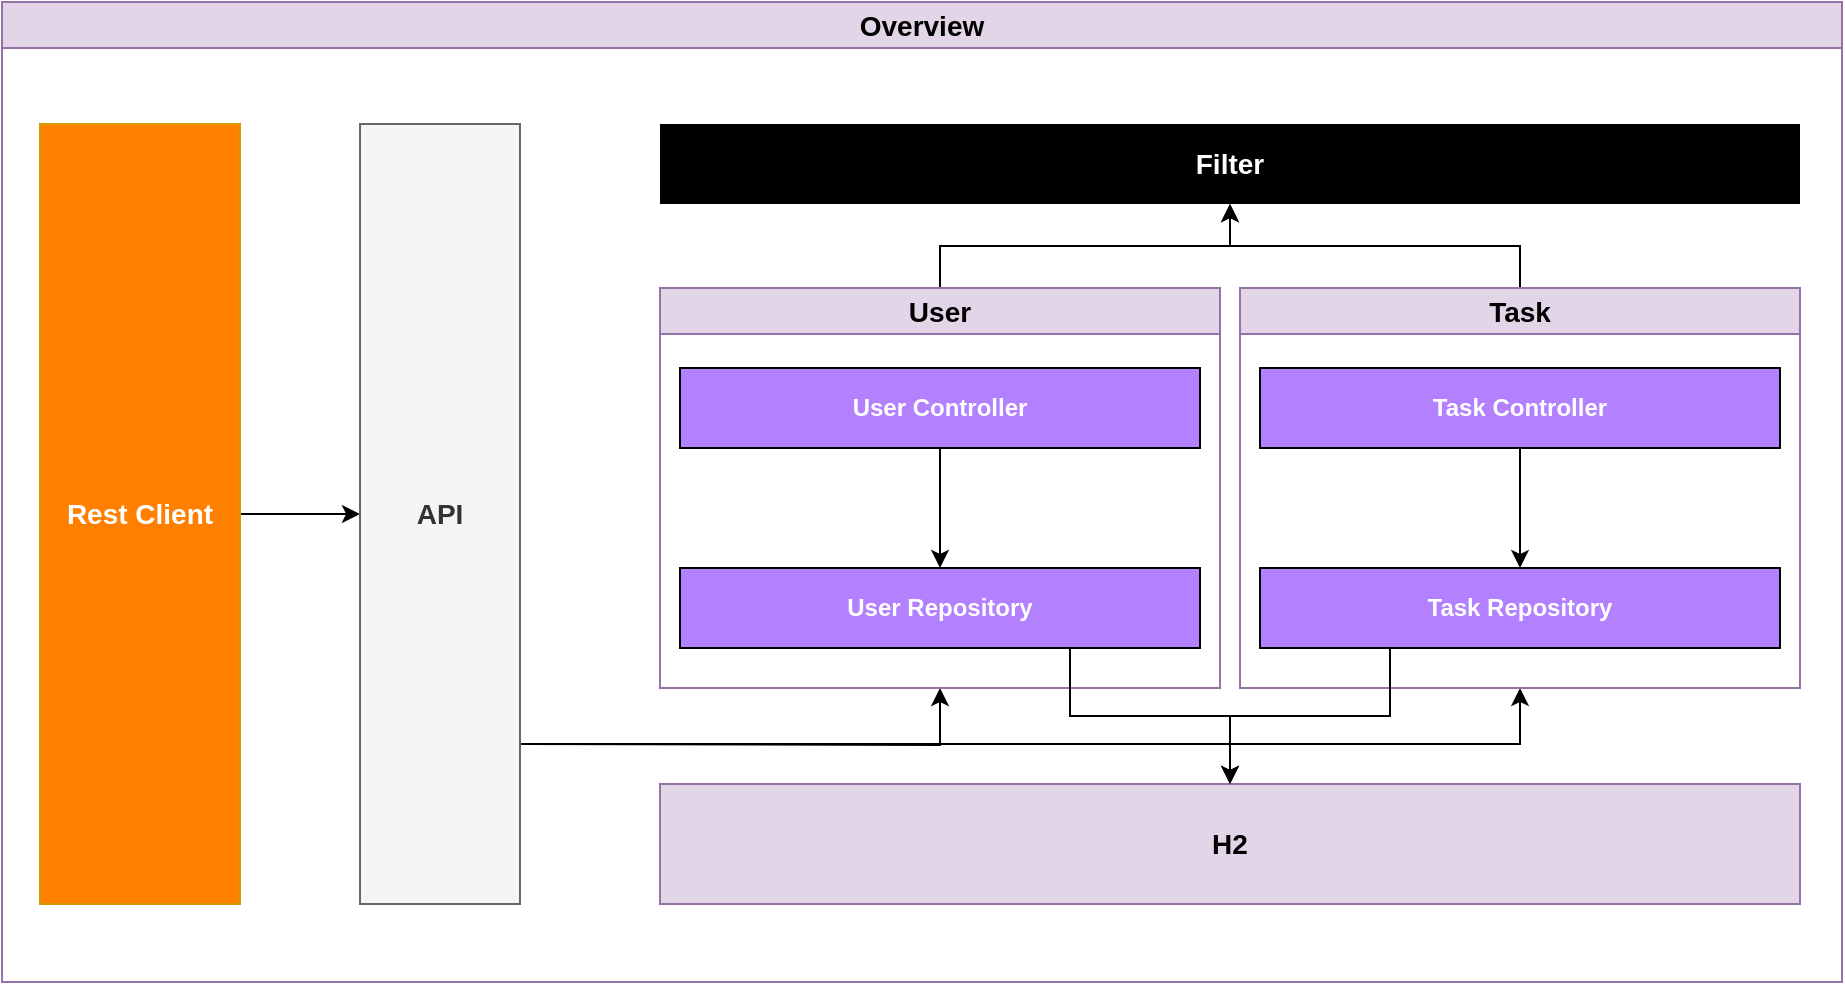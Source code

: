 <mxfile version="21.7.2" type="device">
  <diagram name="Página-1" id="02ELXVH9Ju89Pl-J-7iU">
    <mxGraphModel dx="1326" dy="927" grid="1" gridSize="10" guides="1" tooltips="1" connect="1" arrows="1" fold="1" page="1" pageScale="1" pageWidth="827" pageHeight="1169" math="0" shadow="0">
      <root>
        <mxCell id="0" />
        <mxCell id="1" parent="0" />
        <mxCell id="lbmnJLMqoF085nCVZFtt-29" style="edgeStyle=orthogonalEdgeStyle;rounded=0;orthogonalLoop=1;jettySize=auto;html=1;" edge="1" parent="1" source="lbmnJLMqoF085nCVZFtt-4">
          <mxGeometry relative="1" as="geometry">
            <mxPoint x="179" y="376" as="targetPoint" />
          </mxGeometry>
        </mxCell>
        <mxCell id="lbmnJLMqoF085nCVZFtt-4" value="Rest Client" style="rounded=0;whiteSpace=wrap;html=1;fillColor=#FF8000;strokeColor=#d79b00;fontColor=#FFFFFF;fontStyle=1;fontSize=14;" vertex="1" parent="1">
          <mxGeometry x="19" y="181" width="100" height="390" as="geometry" />
        </mxCell>
        <mxCell id="lbmnJLMqoF085nCVZFtt-38" style="edgeStyle=orthogonalEdgeStyle;rounded=0;orthogonalLoop=1;jettySize=auto;html=1;exitX=1;exitY=0.75;exitDx=0;exitDy=0;entryX=0.5;entryY=1;entryDx=0;entryDy=0;" edge="1" parent="1" source="lbmnJLMqoF085nCVZFtt-5" target="lbmnJLMqoF085nCVZFtt-21">
          <mxGeometry relative="1" as="geometry">
            <Array as="points">
              <mxPoint x="259" y="491" />
              <mxPoint x="759" y="491" />
            </Array>
          </mxGeometry>
        </mxCell>
        <mxCell id="lbmnJLMqoF085nCVZFtt-39" style="edgeStyle=orthogonalEdgeStyle;rounded=0;orthogonalLoop=1;jettySize=auto;html=1;entryX=0.5;entryY=1;entryDx=0;entryDy=0;" edge="1" parent="1" target="lbmnJLMqoF085nCVZFtt-17">
          <mxGeometry relative="1" as="geometry">
            <mxPoint x="259" y="491" as="sourcePoint" />
          </mxGeometry>
        </mxCell>
        <mxCell id="lbmnJLMqoF085nCVZFtt-5" value="API" style="rounded=0;whiteSpace=wrap;html=1;fillColor=#f5f5f5;strokeColor=#666666;fontColor=#333333;fontStyle=1;fontSize=14;" vertex="1" parent="1">
          <mxGeometry x="179" y="181" width="80" height="390" as="geometry" />
        </mxCell>
        <mxCell id="lbmnJLMqoF085nCVZFtt-6" value="Overview" style="swimlane;whiteSpace=wrap;html=1;fillColor=#e1d5e7;strokeColor=#9673a6;fontSize=14;" vertex="1" parent="1">
          <mxGeometry y="120" width="920" height="490" as="geometry" />
        </mxCell>
        <mxCell id="lbmnJLMqoF085nCVZFtt-1" value="H2" style="rounded=0;whiteSpace=wrap;html=1;fillColor=#e1d5e7;strokeColor=#9673a6;fontStyle=1;fontSize=14;" vertex="1" parent="lbmnJLMqoF085nCVZFtt-6">
          <mxGeometry x="329" y="391" width="570" height="60" as="geometry" />
        </mxCell>
        <mxCell id="lbmnJLMqoF085nCVZFtt-35" style="edgeStyle=orthogonalEdgeStyle;rounded=0;orthogonalLoop=1;jettySize=auto;html=1;entryX=0.5;entryY=1;entryDx=0;entryDy=0;" edge="1" parent="lbmnJLMqoF085nCVZFtt-6" source="lbmnJLMqoF085nCVZFtt-17" target="lbmnJLMqoF085nCVZFtt-32">
          <mxGeometry relative="1" as="geometry" />
        </mxCell>
        <mxCell id="lbmnJLMqoF085nCVZFtt-17" value="User" style="swimlane;whiteSpace=wrap;html=1;fillColor=#e1d5e7;strokeColor=#9673a6;fontSize=14;labelBackgroundColor=none;" vertex="1" parent="lbmnJLMqoF085nCVZFtt-6">
          <mxGeometry x="329" y="143" width="280" height="200" as="geometry" />
        </mxCell>
        <mxCell id="lbmnJLMqoF085nCVZFtt-19" style="edgeStyle=orthogonalEdgeStyle;rounded=0;orthogonalLoop=1;jettySize=auto;html=1;entryX=0.5;entryY=0;entryDx=0;entryDy=0;" edge="1" parent="lbmnJLMqoF085nCVZFtt-17" source="lbmnJLMqoF085nCVZFtt-3" target="lbmnJLMqoF085nCVZFtt-18">
          <mxGeometry relative="1" as="geometry" />
        </mxCell>
        <mxCell id="lbmnJLMqoF085nCVZFtt-3" value="User Controller" style="rounded=0;whiteSpace=wrap;html=1;fillColor=#b380ff;fontStyle=1;fontColor=#FFFFFF;" vertex="1" parent="lbmnJLMqoF085nCVZFtt-17">
          <mxGeometry x="10" y="40" width="260" height="40" as="geometry" />
        </mxCell>
        <mxCell id="lbmnJLMqoF085nCVZFtt-18" value="User Repository" style="rounded=0;whiteSpace=wrap;html=1;fillColor=#b380ff;fontStyle=1;fontColor=#FFFFFF;" vertex="1" parent="lbmnJLMqoF085nCVZFtt-17">
          <mxGeometry x="10" y="140" width="260" height="40" as="geometry" />
        </mxCell>
        <mxCell id="lbmnJLMqoF085nCVZFtt-36" style="edgeStyle=orthogonalEdgeStyle;rounded=0;orthogonalLoop=1;jettySize=auto;html=1;entryX=0.5;entryY=1;entryDx=0;entryDy=0;" edge="1" parent="lbmnJLMqoF085nCVZFtt-6" source="lbmnJLMqoF085nCVZFtt-21" target="lbmnJLMqoF085nCVZFtt-32">
          <mxGeometry relative="1" as="geometry" />
        </mxCell>
        <mxCell id="lbmnJLMqoF085nCVZFtt-21" value="Task" style="swimlane;whiteSpace=wrap;html=1;fillColor=#e1d5e7;strokeColor=#9673a6;fontSize=14;" vertex="1" parent="lbmnJLMqoF085nCVZFtt-6">
          <mxGeometry x="619" y="143" width="280" height="200" as="geometry" />
        </mxCell>
        <mxCell id="lbmnJLMqoF085nCVZFtt-22" style="edgeStyle=orthogonalEdgeStyle;rounded=0;orthogonalLoop=1;jettySize=auto;html=1;entryX=0.5;entryY=0;entryDx=0;entryDy=0;" edge="1" parent="lbmnJLMqoF085nCVZFtt-21" source="lbmnJLMqoF085nCVZFtt-23" target="lbmnJLMqoF085nCVZFtt-24">
          <mxGeometry relative="1" as="geometry" />
        </mxCell>
        <mxCell id="lbmnJLMqoF085nCVZFtt-23" value="Task Controller" style="rounded=0;whiteSpace=wrap;html=1;fillColor=#b380ff;fontStyle=1;fontColor=#FFFFFF;" vertex="1" parent="lbmnJLMqoF085nCVZFtt-21">
          <mxGeometry x="10" y="40" width="260" height="40" as="geometry" />
        </mxCell>
        <mxCell id="lbmnJLMqoF085nCVZFtt-24" value="Task Repository" style="rounded=0;whiteSpace=wrap;html=1;fillColor=#b380ff;fontStyle=1;fontColor=#FFFFFF;" vertex="1" parent="lbmnJLMqoF085nCVZFtt-21">
          <mxGeometry x="10" y="140" width="260" height="40" as="geometry" />
        </mxCell>
        <mxCell id="lbmnJLMqoF085nCVZFtt-32" value="Filter" style="rounded=0;whiteSpace=wrap;html=1;fillColor=#000000;fontColor=#ffffff;strokeColor=none;fontStyle=1;fontSize=14;" vertex="1" parent="lbmnJLMqoF085nCVZFtt-6">
          <mxGeometry x="329" y="61" width="570" height="40" as="geometry" />
        </mxCell>
        <mxCell id="lbmnJLMqoF085nCVZFtt-40" style="edgeStyle=orthogonalEdgeStyle;rounded=0;orthogonalLoop=1;jettySize=auto;html=1;exitX=0.75;exitY=1;exitDx=0;exitDy=0;" edge="1" parent="lbmnJLMqoF085nCVZFtt-6" source="lbmnJLMqoF085nCVZFtt-18" target="lbmnJLMqoF085nCVZFtt-1">
          <mxGeometry relative="1" as="geometry" />
        </mxCell>
        <mxCell id="lbmnJLMqoF085nCVZFtt-41" style="edgeStyle=orthogonalEdgeStyle;rounded=0;orthogonalLoop=1;jettySize=auto;html=1;entryX=0.5;entryY=0;entryDx=0;entryDy=0;exitX=0.25;exitY=1;exitDx=0;exitDy=0;" edge="1" parent="lbmnJLMqoF085nCVZFtt-6" source="lbmnJLMqoF085nCVZFtt-24" target="lbmnJLMqoF085nCVZFtt-1">
          <mxGeometry relative="1" as="geometry" />
        </mxCell>
      </root>
    </mxGraphModel>
  </diagram>
</mxfile>
